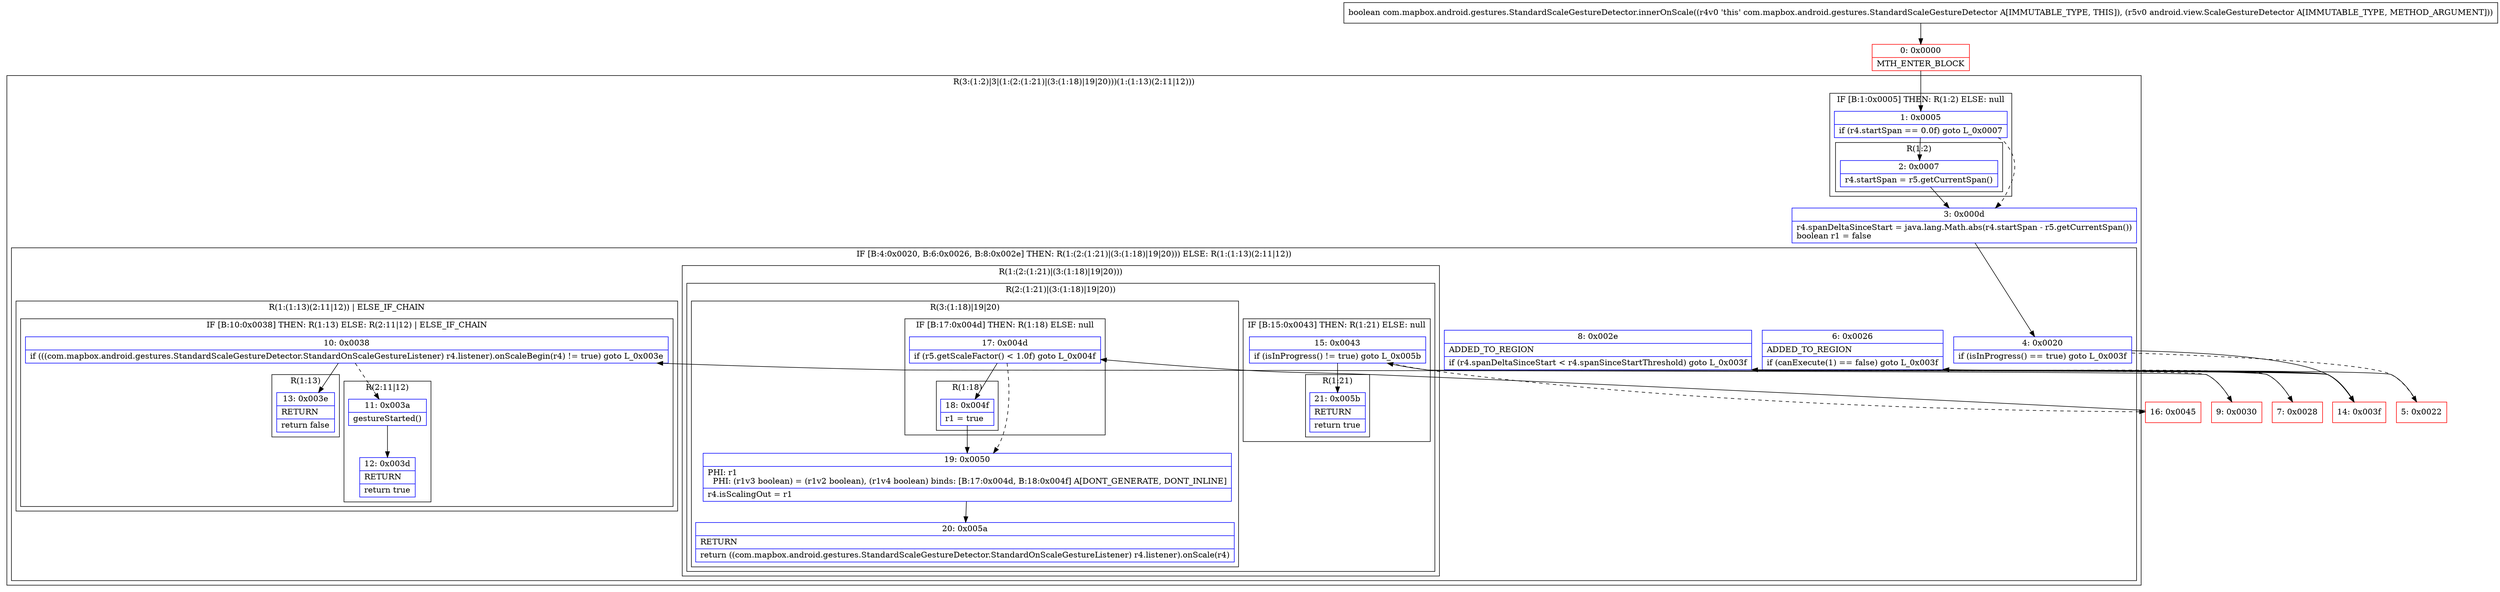 digraph "CFG forcom.mapbox.android.gestures.StandardScaleGestureDetector.innerOnScale(Landroid\/view\/ScaleGestureDetector;)Z" {
subgraph cluster_Region_1175279459 {
label = "R(3:(1:2)|3|(1:(2:(1:21)|(3:(1:18)|19|20)))(1:(1:13)(2:11|12)))";
node [shape=record,color=blue];
subgraph cluster_IfRegion_1210395527 {
label = "IF [B:1:0x0005] THEN: R(1:2) ELSE: null";
node [shape=record,color=blue];
Node_1 [shape=record,label="{1\:\ 0x0005|if (r4.startSpan == 0.0f) goto L_0x0007\l}"];
subgraph cluster_Region_2020444606 {
label = "R(1:2)";
node [shape=record,color=blue];
Node_2 [shape=record,label="{2\:\ 0x0007|r4.startSpan = r5.getCurrentSpan()\l}"];
}
}
Node_3 [shape=record,label="{3\:\ 0x000d|r4.spanDeltaSinceStart = java.lang.Math.abs(r4.startSpan \- r5.getCurrentSpan())\lboolean r1 = false\l}"];
subgraph cluster_IfRegion_957575879 {
label = "IF [B:4:0x0020, B:6:0x0026, B:8:0x002e] THEN: R(1:(2:(1:21)|(3:(1:18)|19|20))) ELSE: R(1:(1:13)(2:11|12))";
node [shape=record,color=blue];
Node_4 [shape=record,label="{4\:\ 0x0020|if (isInProgress() == true) goto L_0x003f\l}"];
Node_6 [shape=record,label="{6\:\ 0x0026|ADDED_TO_REGION\l|if (canExecute(1) == false) goto L_0x003f\l}"];
Node_8 [shape=record,label="{8\:\ 0x002e|ADDED_TO_REGION\l|if (r4.spanDeltaSinceStart \< r4.spanSinceStartThreshold) goto L_0x003f\l}"];
subgraph cluster_Region_1402870103 {
label = "R(1:(2:(1:21)|(3:(1:18)|19|20)))";
node [shape=record,color=blue];
subgraph cluster_Region_839285168 {
label = "R(2:(1:21)|(3:(1:18)|19|20))";
node [shape=record,color=blue];
subgraph cluster_IfRegion_640824887 {
label = "IF [B:15:0x0043] THEN: R(1:21) ELSE: null";
node [shape=record,color=blue];
Node_15 [shape=record,label="{15\:\ 0x0043|if (isInProgress() != true) goto L_0x005b\l}"];
subgraph cluster_Region_68545916 {
label = "R(1:21)";
node [shape=record,color=blue];
Node_21 [shape=record,label="{21\:\ 0x005b|RETURN\l|return true\l}"];
}
}
subgraph cluster_Region_1879123359 {
label = "R(3:(1:18)|19|20)";
node [shape=record,color=blue];
subgraph cluster_IfRegion_669128712 {
label = "IF [B:17:0x004d] THEN: R(1:18) ELSE: null";
node [shape=record,color=blue];
Node_17 [shape=record,label="{17\:\ 0x004d|if (r5.getScaleFactor() \< 1.0f) goto L_0x004f\l}"];
subgraph cluster_Region_137075369 {
label = "R(1:18)";
node [shape=record,color=blue];
Node_18 [shape=record,label="{18\:\ 0x004f|r1 = true\l}"];
}
}
Node_19 [shape=record,label="{19\:\ 0x0050|PHI: r1 \l  PHI: (r1v3 boolean) = (r1v2 boolean), (r1v4 boolean) binds: [B:17:0x004d, B:18:0x004f] A[DONT_GENERATE, DONT_INLINE]\l|r4.isScalingOut = r1\l}"];
Node_20 [shape=record,label="{20\:\ 0x005a|RETURN\l|return ((com.mapbox.android.gestures.StandardScaleGestureDetector.StandardOnScaleGestureListener) r4.listener).onScale(r4)\l}"];
}
}
}
subgraph cluster_Region_648560317 {
label = "R(1:(1:13)(2:11|12)) | ELSE_IF_CHAIN\l";
node [shape=record,color=blue];
subgraph cluster_IfRegion_287061969 {
label = "IF [B:10:0x0038] THEN: R(1:13) ELSE: R(2:11|12) | ELSE_IF_CHAIN\l";
node [shape=record,color=blue];
Node_10 [shape=record,label="{10\:\ 0x0038|if (((com.mapbox.android.gestures.StandardScaleGestureDetector.StandardOnScaleGestureListener) r4.listener).onScaleBegin(r4) != true) goto L_0x003e\l}"];
subgraph cluster_Region_986269315 {
label = "R(1:13)";
node [shape=record,color=blue];
Node_13 [shape=record,label="{13\:\ 0x003e|RETURN\l|return false\l}"];
}
subgraph cluster_Region_224144266 {
label = "R(2:11|12)";
node [shape=record,color=blue];
Node_11 [shape=record,label="{11\:\ 0x003a|gestureStarted()\l}"];
Node_12 [shape=record,label="{12\:\ 0x003d|RETURN\l|return true\l}"];
}
}
}
}
}
Node_0 [shape=record,color=red,label="{0\:\ 0x0000|MTH_ENTER_BLOCK\l}"];
Node_5 [shape=record,color=red,label="{5\:\ 0x0022}"];
Node_7 [shape=record,color=red,label="{7\:\ 0x0028}"];
Node_9 [shape=record,color=red,label="{9\:\ 0x0030}"];
Node_14 [shape=record,color=red,label="{14\:\ 0x003f}"];
Node_16 [shape=record,color=red,label="{16\:\ 0x0045}"];
MethodNode[shape=record,label="{boolean com.mapbox.android.gestures.StandardScaleGestureDetector.innerOnScale((r4v0 'this' com.mapbox.android.gestures.StandardScaleGestureDetector A[IMMUTABLE_TYPE, THIS]), (r5v0 android.view.ScaleGestureDetector A[IMMUTABLE_TYPE, METHOD_ARGUMENT])) }"];
MethodNode -> Node_0;
Node_1 -> Node_2;
Node_1 -> Node_3[style=dashed];
Node_2 -> Node_3;
Node_3 -> Node_4;
Node_4 -> Node_5[style=dashed];
Node_4 -> Node_14;
Node_6 -> Node_7[style=dashed];
Node_6 -> Node_14;
Node_8 -> Node_9[style=dashed];
Node_8 -> Node_14;
Node_15 -> Node_16[style=dashed];
Node_15 -> Node_21;
Node_17 -> Node_18;
Node_17 -> Node_19[style=dashed];
Node_18 -> Node_19;
Node_19 -> Node_20;
Node_10 -> Node_11[style=dashed];
Node_10 -> Node_13;
Node_11 -> Node_12;
Node_0 -> Node_1;
Node_5 -> Node_6;
Node_7 -> Node_8;
Node_9 -> Node_10;
Node_14 -> Node_15;
Node_16 -> Node_17;
}

